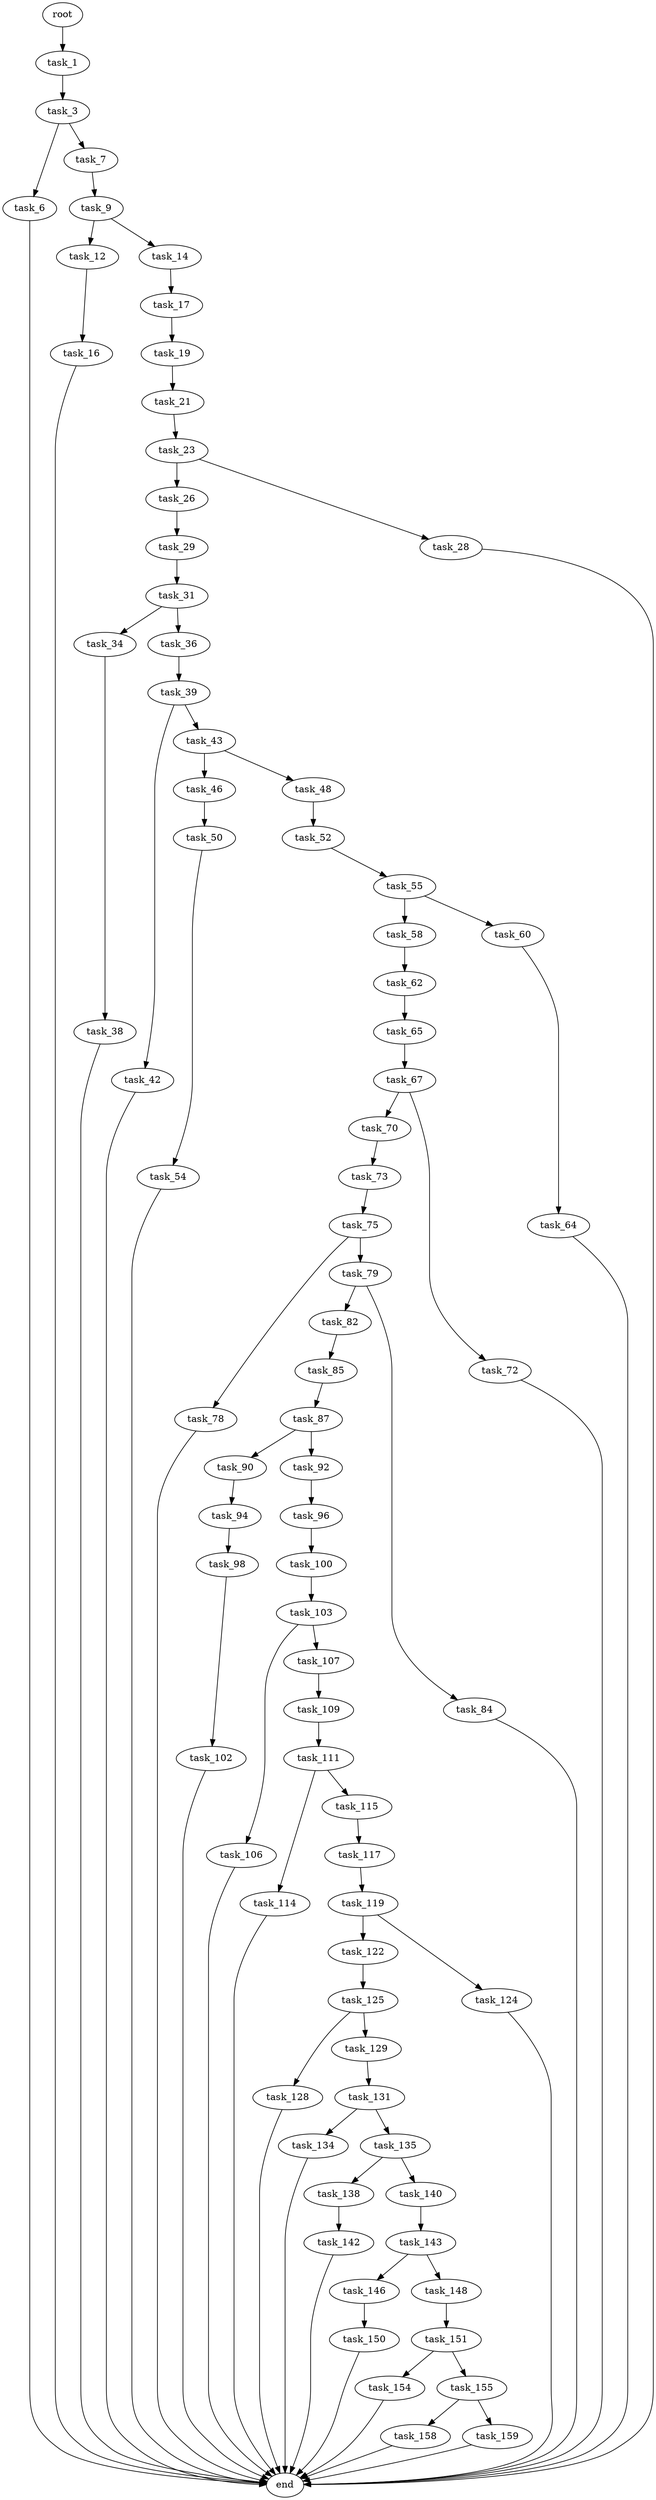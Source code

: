 digraph G {
  root [size="0.000000"];
  task_1 [size="614213003529.000000"];
  task_3 [size="32480178561.000000"];
  task_6 [size="21855898859.000000"];
  task_7 [size="1073741824000.000000"];
  end [size="0.000000"];
  task_9 [size="43553236251.000000"];
  task_12 [size="459537610019.000000"];
  task_14 [size="133473397616.000000"];
  task_16 [size="345743996884.000000"];
  task_17 [size="7985695306.000000"];
  task_19 [size="734463383.000000"];
  task_21 [size="1108596186.000000"];
  task_23 [size="186995289203.000000"];
  task_26 [size="63860155320.000000"];
  task_28 [size="22104775365.000000"];
  task_29 [size="1828664313.000000"];
  task_31 [size="53384818475.000000"];
  task_34 [size="9655442706.000000"];
  task_36 [size="134217728000.000000"];
  task_38 [size="1155517949373.000000"];
  task_39 [size="231928233984.000000"];
  task_42 [size="24970634630.000000"];
  task_43 [size="549755813888.000000"];
  task_46 [size="368293445632.000000"];
  task_48 [size="31589910118.000000"];
  task_50 [size="105054537192.000000"];
  task_52 [size="772733970570.000000"];
  task_54 [size="458565196136.000000"];
  task_55 [size="19189171569.000000"];
  task_58 [size="1085556797624.000000"];
  task_60 [size="194536413480.000000"];
  task_62 [size="344433038508.000000"];
  task_64 [size="47832989012.000000"];
  task_65 [size="68719476736.000000"];
  task_67 [size="156183742872.000000"];
  task_70 [size="36928123757.000000"];
  task_72 [size="782757789696.000000"];
  task_73 [size="2177503872.000000"];
  task_75 [size="305789181727.000000"];
  task_78 [size="549755813888.000000"];
  task_79 [size="231928233984.000000"];
  task_82 [size="420401393502.000000"];
  task_84 [size="12656307766.000000"];
  task_85 [size="368293445632.000000"];
  task_87 [size="549755813888.000000"];
  task_90 [size="368293445632.000000"];
  task_92 [size="556758036120.000000"];
  task_94 [size="628529916250.000000"];
  task_96 [size="763353407648.000000"];
  task_98 [size="3230362080.000000"];
  task_100 [size="231928233984.000000"];
  task_102 [size="512220846.000000"];
  task_103 [size="910440839842.000000"];
  task_106 [size="549755813888.000000"];
  task_107 [size="16082624977.000000"];
  task_109 [size="5006754688.000000"];
  task_111 [size="9407294297.000000"];
  task_114 [size="56519186638.000000"];
  task_115 [size="15493101641.000000"];
  task_117 [size="144192932683.000000"];
  task_119 [size="179647664808.000000"];
  task_122 [size="3544606121.000000"];
  task_124 [size="475275252388.000000"];
  task_125 [size="2983321650.000000"];
  task_128 [size="195862554739.000000"];
  task_129 [size="1205397383.000000"];
  task_131 [size="8589934592.000000"];
  task_134 [size="231928233984.000000"];
  task_135 [size="47861649134.000000"];
  task_138 [size="8589934592.000000"];
  task_140 [size="8589934592.000000"];
  task_142 [size="163560506303.000000"];
  task_143 [size="967706143794.000000"];
  task_146 [size="10402764061.000000"];
  task_148 [size="22815701125.000000"];
  task_150 [size="1073741824000.000000"];
  task_151 [size="547994877106.000000"];
  task_154 [size="1731233827.000000"];
  task_155 [size="4457213811.000000"];
  task_158 [size="27460690226.000000"];
  task_159 [size="23464564822.000000"];

  root -> task_1 [size="1.000000"];
  task_1 -> task_3 [size="411041792.000000"];
  task_3 -> task_6 [size="679477248.000000"];
  task_3 -> task_7 [size="679477248.000000"];
  task_6 -> end [size="1.000000"];
  task_7 -> task_9 [size="838860800.000000"];
  task_9 -> task_12 [size="33554432.000000"];
  task_9 -> task_14 [size="33554432.000000"];
  task_12 -> task_16 [size="838860800.000000"];
  task_14 -> task_17 [size="536870912.000000"];
  task_16 -> end [size="1.000000"];
  task_17 -> task_19 [size="134217728.000000"];
  task_19 -> task_21 [size="33554432.000000"];
  task_21 -> task_23 [size="33554432.000000"];
  task_23 -> task_26 [size="838860800.000000"];
  task_23 -> task_28 [size="838860800.000000"];
  task_26 -> task_29 [size="134217728.000000"];
  task_28 -> end [size="1.000000"];
  task_29 -> task_31 [size="75497472.000000"];
  task_31 -> task_34 [size="75497472.000000"];
  task_31 -> task_36 [size="75497472.000000"];
  task_34 -> task_38 [size="209715200.000000"];
  task_36 -> task_39 [size="209715200.000000"];
  task_38 -> end [size="1.000000"];
  task_39 -> task_42 [size="301989888.000000"];
  task_39 -> task_43 [size="301989888.000000"];
  task_42 -> end [size="1.000000"];
  task_43 -> task_46 [size="536870912.000000"];
  task_43 -> task_48 [size="536870912.000000"];
  task_46 -> task_50 [size="411041792.000000"];
  task_48 -> task_52 [size="536870912.000000"];
  task_50 -> task_54 [size="134217728.000000"];
  task_52 -> task_55 [size="679477248.000000"];
  task_54 -> end [size="1.000000"];
  task_55 -> task_58 [size="301989888.000000"];
  task_55 -> task_60 [size="301989888.000000"];
  task_58 -> task_62 [size="679477248.000000"];
  task_60 -> task_64 [size="134217728.000000"];
  task_62 -> task_65 [size="536870912.000000"];
  task_64 -> end [size="1.000000"];
  task_65 -> task_67 [size="134217728.000000"];
  task_67 -> task_70 [size="134217728.000000"];
  task_67 -> task_72 [size="134217728.000000"];
  task_70 -> task_73 [size="33554432.000000"];
  task_72 -> end [size="1.000000"];
  task_73 -> task_75 [size="134217728.000000"];
  task_75 -> task_78 [size="209715200.000000"];
  task_75 -> task_79 [size="209715200.000000"];
  task_78 -> end [size="1.000000"];
  task_79 -> task_82 [size="301989888.000000"];
  task_79 -> task_84 [size="301989888.000000"];
  task_82 -> task_85 [size="301989888.000000"];
  task_84 -> end [size="1.000000"];
  task_85 -> task_87 [size="411041792.000000"];
  task_87 -> task_90 [size="536870912.000000"];
  task_87 -> task_92 [size="536870912.000000"];
  task_90 -> task_94 [size="411041792.000000"];
  task_92 -> task_96 [size="536870912.000000"];
  task_94 -> task_98 [size="411041792.000000"];
  task_96 -> task_100 [size="536870912.000000"];
  task_98 -> task_102 [size="75497472.000000"];
  task_100 -> task_103 [size="301989888.000000"];
  task_102 -> end [size="1.000000"];
  task_103 -> task_106 [size="679477248.000000"];
  task_103 -> task_107 [size="679477248.000000"];
  task_106 -> end [size="1.000000"];
  task_107 -> task_109 [size="301989888.000000"];
  task_109 -> task_111 [size="134217728.000000"];
  task_111 -> task_114 [size="838860800.000000"];
  task_111 -> task_115 [size="838860800.000000"];
  task_114 -> end [size="1.000000"];
  task_115 -> task_117 [size="411041792.000000"];
  task_117 -> task_119 [size="301989888.000000"];
  task_119 -> task_122 [size="134217728.000000"];
  task_119 -> task_124 [size="134217728.000000"];
  task_122 -> task_125 [size="75497472.000000"];
  task_124 -> end [size="1.000000"];
  task_125 -> task_128 [size="301989888.000000"];
  task_125 -> task_129 [size="301989888.000000"];
  task_128 -> end [size="1.000000"];
  task_129 -> task_131 [size="75497472.000000"];
  task_131 -> task_134 [size="33554432.000000"];
  task_131 -> task_135 [size="33554432.000000"];
  task_134 -> end [size="1.000000"];
  task_135 -> task_138 [size="838860800.000000"];
  task_135 -> task_140 [size="838860800.000000"];
  task_138 -> task_142 [size="33554432.000000"];
  task_140 -> task_143 [size="33554432.000000"];
  task_142 -> end [size="1.000000"];
  task_143 -> task_146 [size="838860800.000000"];
  task_143 -> task_148 [size="838860800.000000"];
  task_146 -> task_150 [size="411041792.000000"];
  task_148 -> task_151 [size="33554432.000000"];
  task_150 -> end [size="1.000000"];
  task_151 -> task_154 [size="838860800.000000"];
  task_151 -> task_155 [size="838860800.000000"];
  task_154 -> end [size="1.000000"];
  task_155 -> task_158 [size="134217728.000000"];
  task_155 -> task_159 [size="134217728.000000"];
  task_158 -> end [size="1.000000"];
  task_159 -> end [size="1.000000"];
}
